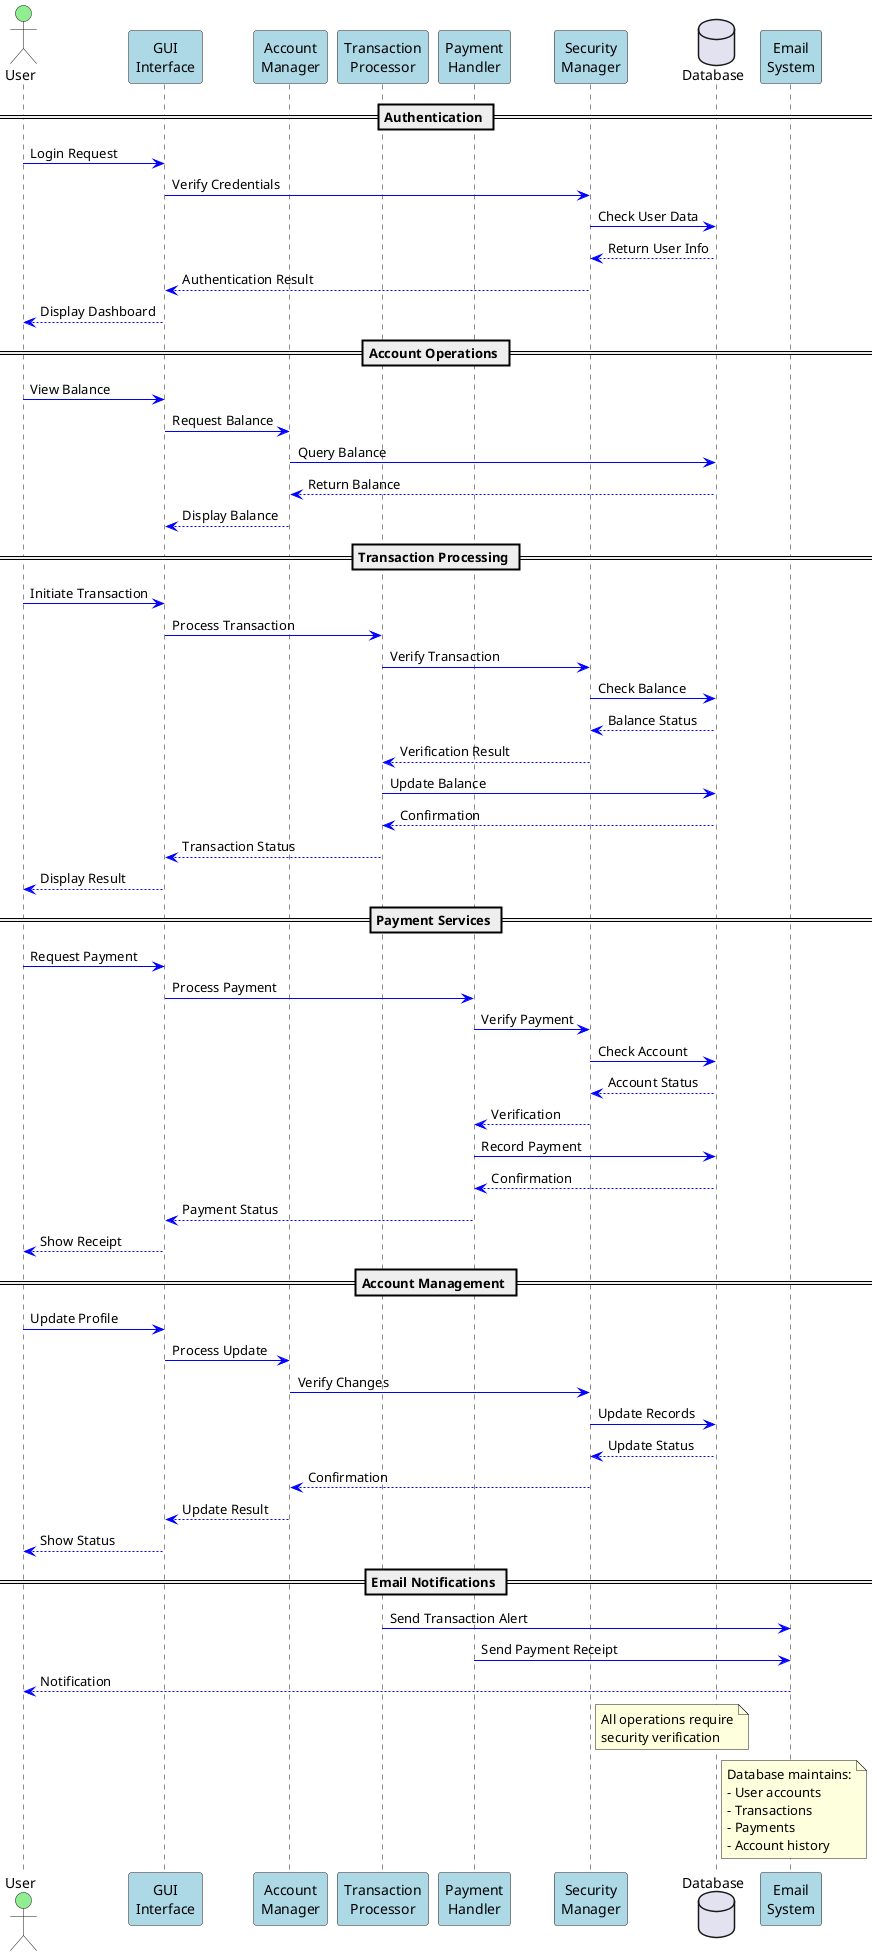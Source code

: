 @startuml Banking System Sequence

skinparam sequence {
    ParticipantBackgroundColor LightBlue
    ActorBackgroundColor LightGreen
    DatabaseBackgroundColor LightYellow
    ArrowColor Blue
}

actor User
participant "GUI\nInterface" as GUI
participant "Account\nManager" as Account
participant "Transaction\nProcessor" as Trans
participant "Payment\nHandler" as Payment
participant "Security\nManager" as Security
database "Database" as DB
participant "Email\nSystem" as Email

== Authentication ==
User -> GUI: Login Request
GUI -> Security: Verify Credentials
Security -> DB: Check User Data
DB --> Security: Return User Info
Security --> GUI: Authentication Result
GUI --> User: Display Dashboard

== Account Operations ==
User -> GUI: View Balance
GUI -> Account: Request Balance
Account -> DB: Query Balance
DB --> Account: Return Balance
Account --> GUI: Display Balance

== Transaction Processing ==
User -> GUI: Initiate Transaction
GUI -> Trans: Process Transaction
Trans -> Security: Verify Transaction
Security -> DB: Check Balance
DB --> Security: Balance Status
Security --> Trans: Verification Result
Trans -> DB: Update Balance
DB --> Trans: Confirmation
Trans --> GUI: Transaction Status
GUI --> User: Display Result

== Payment Services ==
User -> GUI: Request Payment
GUI -> Payment: Process Payment
Payment -> Security: Verify Payment
Security -> DB: Check Account
DB --> Security: Account Status
Security --> Payment: Verification
Payment -> DB: Record Payment
DB --> Payment: Confirmation
Payment --> GUI: Payment Status
GUI --> User: Show Receipt

== Account Management ==
User -> GUI: Update Profile
GUI -> Account: Process Update
Account -> Security: Verify Changes
Security -> DB: Update Records
DB --> Security: Update Status
Security --> Account: Confirmation
Account --> GUI: Update Result
GUI --> User: Show Status

== Email Notifications ==
Trans -> Email: Send Transaction Alert
Payment -> Email: Send Payment Receipt
Email --> User: Notification

note right of Security
  All operations require
  security verification
end note

note right of DB
  Database maintains:
  - User accounts
  - Transactions
  - Payments
  - Account history
end note

@enduml 